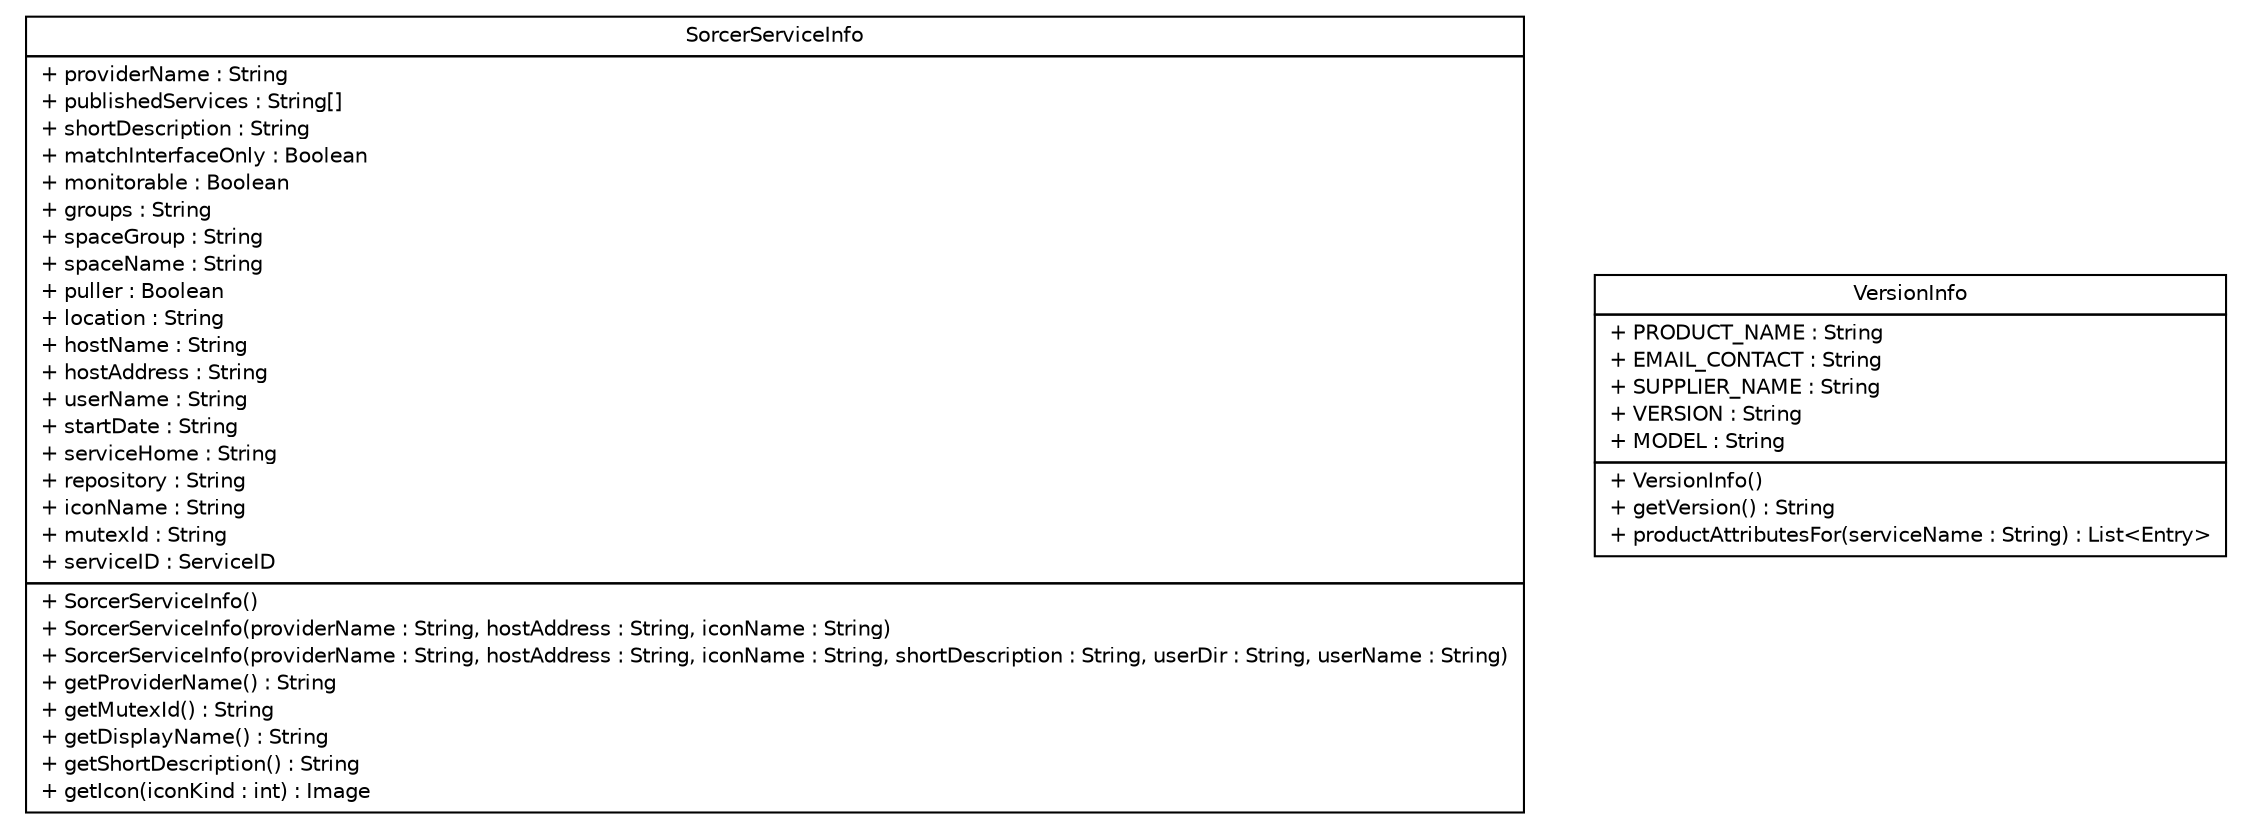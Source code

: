 #!/usr/local/bin/dot
#
# Class diagram 
# Generated by UMLGraph version R5_6 (http://www.umlgraph.org/)
#

digraph G {
	edge [fontname="Helvetica",fontsize=10,labelfontname="Helvetica",labelfontsize=10];
	node [fontname="Helvetica",fontsize=10,shape=plaintext];
	nodesep=0.25;
	ranksep=0.5;
	// sorcer.jini.lookup.entry.SorcerServiceInfo
	c10680 [label=<<table title="sorcer.jini.lookup.entry.SorcerServiceInfo" border="0" cellborder="1" cellspacing="0" cellpadding="2" port="p" href="./SorcerServiceInfo.html">
		<tr><td><table border="0" cellspacing="0" cellpadding="1">
<tr><td align="center" balign="center"> SorcerServiceInfo </td></tr>
		</table></td></tr>
		<tr><td><table border="0" cellspacing="0" cellpadding="1">
<tr><td align="left" balign="left"> + providerName : String </td></tr>
<tr><td align="left" balign="left"> + publishedServices : String[] </td></tr>
<tr><td align="left" balign="left"> + shortDescription : String </td></tr>
<tr><td align="left" balign="left"> + matchInterfaceOnly : Boolean </td></tr>
<tr><td align="left" balign="left"> + monitorable : Boolean </td></tr>
<tr><td align="left" balign="left"> + groups : String </td></tr>
<tr><td align="left" balign="left"> + spaceGroup : String </td></tr>
<tr><td align="left" balign="left"> + spaceName : String </td></tr>
<tr><td align="left" balign="left"> + puller : Boolean </td></tr>
<tr><td align="left" balign="left"> + location : String </td></tr>
<tr><td align="left" balign="left"> + hostName : String </td></tr>
<tr><td align="left" balign="left"> + hostAddress : String </td></tr>
<tr><td align="left" balign="left"> + userName : String </td></tr>
<tr><td align="left" balign="left"> + startDate : String </td></tr>
<tr><td align="left" balign="left"> + serviceHome : String </td></tr>
<tr><td align="left" balign="left"> + repository : String </td></tr>
<tr><td align="left" balign="left"> + iconName : String </td></tr>
<tr><td align="left" balign="left"> + mutexId : String </td></tr>
<tr><td align="left" balign="left"> + serviceID : ServiceID </td></tr>
		</table></td></tr>
		<tr><td><table border="0" cellspacing="0" cellpadding="1">
<tr><td align="left" balign="left"> + SorcerServiceInfo() </td></tr>
<tr><td align="left" balign="left"> + SorcerServiceInfo(providerName : String, hostAddress : String, iconName : String) </td></tr>
<tr><td align="left" balign="left"> + SorcerServiceInfo(providerName : String, hostAddress : String, iconName : String, shortDescription : String, userDir : String, userName : String) </td></tr>
<tr><td align="left" balign="left"> + getProviderName() : String </td></tr>
<tr><td align="left" balign="left"> + getMutexId() : String </td></tr>
<tr><td align="left" balign="left"> + getDisplayName() : String </td></tr>
<tr><td align="left" balign="left"> + getShortDescription() : String </td></tr>
<tr><td align="left" balign="left"> + getIcon(iconKind : int) : Image </td></tr>
		</table></td></tr>
		</table>>, URL="./SorcerServiceInfo.html", fontname="Helvetica", fontcolor="black", fontsize=10.0];
	// sorcer.jini.lookup.entry.VersionInfo
	c10681 [label=<<table title="sorcer.jini.lookup.entry.VersionInfo" border="0" cellborder="1" cellspacing="0" cellpadding="2" port="p" href="./VersionInfo.html">
		<tr><td><table border="0" cellspacing="0" cellpadding="1">
<tr><td align="center" balign="center"> VersionInfo </td></tr>
		</table></td></tr>
		<tr><td><table border="0" cellspacing="0" cellpadding="1">
<tr><td align="left" balign="left"> + PRODUCT_NAME : String </td></tr>
<tr><td align="left" balign="left"> + EMAIL_CONTACT : String </td></tr>
<tr><td align="left" balign="left"> + SUPPLIER_NAME : String </td></tr>
<tr><td align="left" balign="left"> + VERSION : String </td></tr>
<tr><td align="left" balign="left"> + MODEL : String </td></tr>
		</table></td></tr>
		<tr><td><table border="0" cellspacing="0" cellpadding="1">
<tr><td align="left" balign="left"> + VersionInfo() </td></tr>
<tr><td align="left" balign="left"> + getVersion() : String </td></tr>
<tr><td align="left" balign="left"> + productAttributesFor(serviceName : String) : List&lt;Entry&gt; </td></tr>
		</table></td></tr>
		</table>>, URL="./VersionInfo.html", fontname="Helvetica", fontcolor="black", fontsize=10.0];
}


